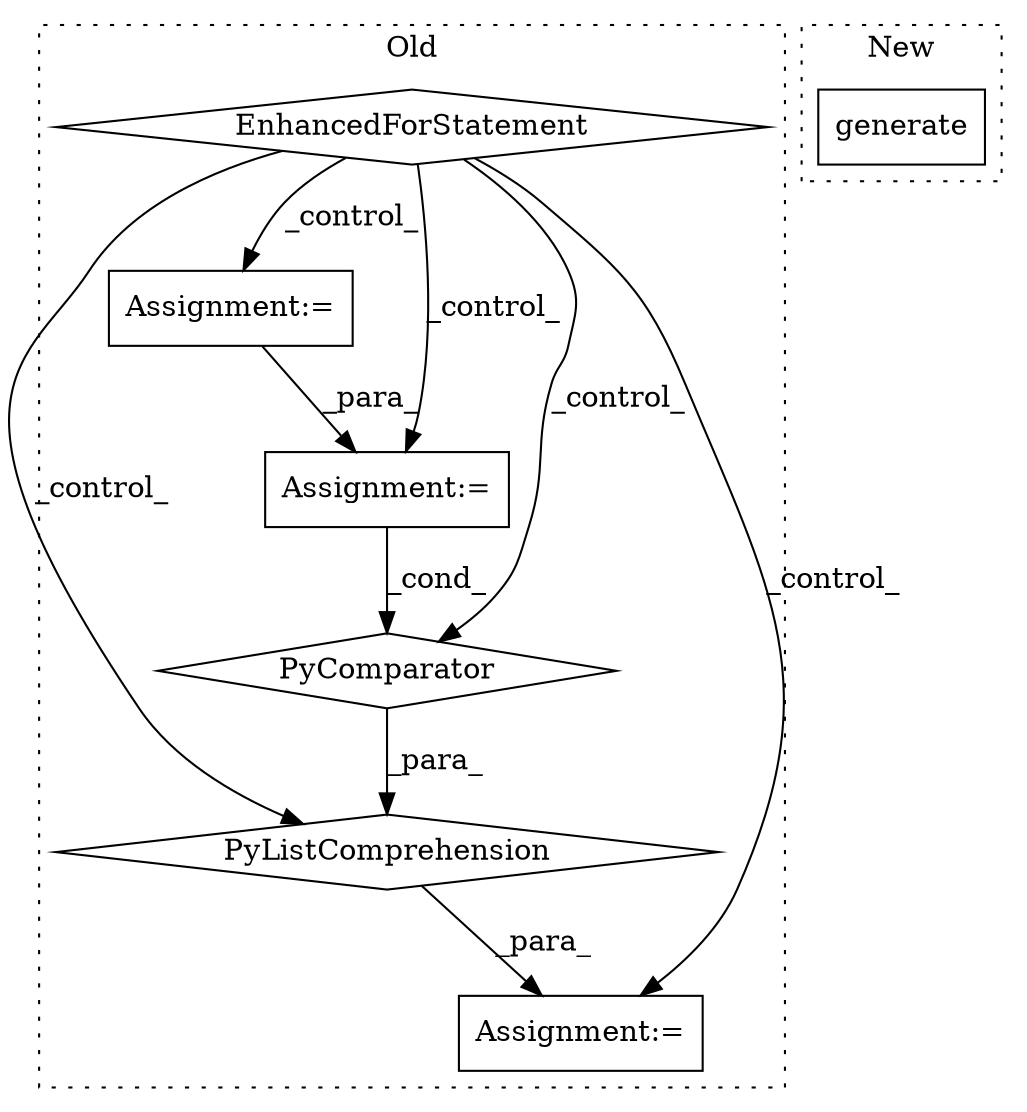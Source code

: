 digraph G {
subgraph cluster0 {
1 [label="PyListComprehension" a="109" s="2088" l="130" shape="diamond"];
3 [label="Assignment:=" a="7" s="2074" l="14" shape="box"];
4 [label="PyComparator" a="113" s="2178" l="32" shape="diamond"];
5 [label="Assignment:=" a="7" s="2178" l="32" shape="box"];
6 [label="EnhancedForStatement" a="70" s="1843,1914" l="53,2" shape="diamond"];
7 [label="Assignment:=" a="7" s="2010" l="1" shape="box"];
label = "Old";
style="dotted";
}
subgraph cluster1 {
2 [label="generate" a="32" s="1671,1762" l="9,1" shape="box"];
label = "New";
style="dotted";
}
1 -> 3 [label="_para_"];
4 -> 1 [label="_para_"];
5 -> 4 [label="_cond_"];
6 -> 1 [label="_control_"];
6 -> 7 [label="_control_"];
6 -> 4 [label="_control_"];
6 -> 5 [label="_control_"];
6 -> 3 [label="_control_"];
7 -> 5 [label="_para_"];
}